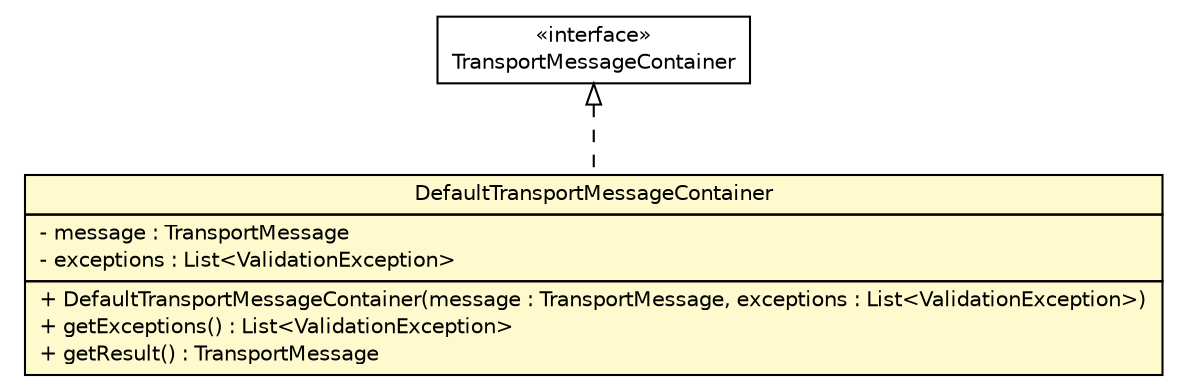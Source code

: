 #!/usr/local/bin/dot
#
# Class diagram 
# Generated by UMLGraph version R5_6 (http://www.umlgraph.org/)
#

digraph G {
	edge [fontname="Helvetica",fontsize=10,labelfontname="Helvetica",labelfontsize=10];
	node [fontname="Helvetica",fontsize=10,shape=plaintext];
	nodesep=0.25;
	ranksep=0.5;
	// de.hsbremen.tc.tnc.message.t.serialize.TransportMessageContainer
	c28514 [label=<<table title="de.hsbremen.tc.tnc.message.t.serialize.TransportMessageContainer" border="0" cellborder="1" cellspacing="0" cellpadding="2" port="p" href="../../../../../de/hsbremen/tc/tnc/message/t/serialize/TransportMessageContainer.html">
		<tr><td><table border="0" cellspacing="0" cellpadding="1">
<tr><td align="center" balign="center"> &#171;interface&#187; </td></tr>
<tr><td align="center" balign="center"> TransportMessageContainer </td></tr>
		</table></td></tr>
		</table>>, URL="../../../../../de/hsbremen/tc/tnc/message/t/serialize/TransportMessageContainer.html", fontname="Helvetica", fontcolor="black", fontsize=10.0];
	// org.ietf.nea.pt.message.DefaultTransportMessageContainer
	c28579 [label=<<table title="org.ietf.nea.pt.message.DefaultTransportMessageContainer" border="0" cellborder="1" cellspacing="0" cellpadding="2" port="p" bgcolor="lemonChiffon" href="./DefaultTransportMessageContainer.html">
		<tr><td><table border="0" cellspacing="0" cellpadding="1">
<tr><td align="center" balign="center"> DefaultTransportMessageContainer </td></tr>
		</table></td></tr>
		<tr><td><table border="0" cellspacing="0" cellpadding="1">
<tr><td align="left" balign="left"> - message : TransportMessage </td></tr>
<tr><td align="left" balign="left"> - exceptions : List&lt;ValidationException&gt; </td></tr>
		</table></td></tr>
		<tr><td><table border="0" cellspacing="0" cellpadding="1">
<tr><td align="left" balign="left"> + DefaultTransportMessageContainer(message : TransportMessage, exceptions : List&lt;ValidationException&gt;) </td></tr>
<tr><td align="left" balign="left"> + getExceptions() : List&lt;ValidationException&gt; </td></tr>
<tr><td align="left" balign="left"> + getResult() : TransportMessage </td></tr>
		</table></td></tr>
		</table>>, URL="./DefaultTransportMessageContainer.html", fontname="Helvetica", fontcolor="black", fontsize=10.0];
	//org.ietf.nea.pt.message.DefaultTransportMessageContainer implements de.hsbremen.tc.tnc.message.t.serialize.TransportMessageContainer
	c28514:p -> c28579:p [dir=back,arrowtail=empty,style=dashed];
}

